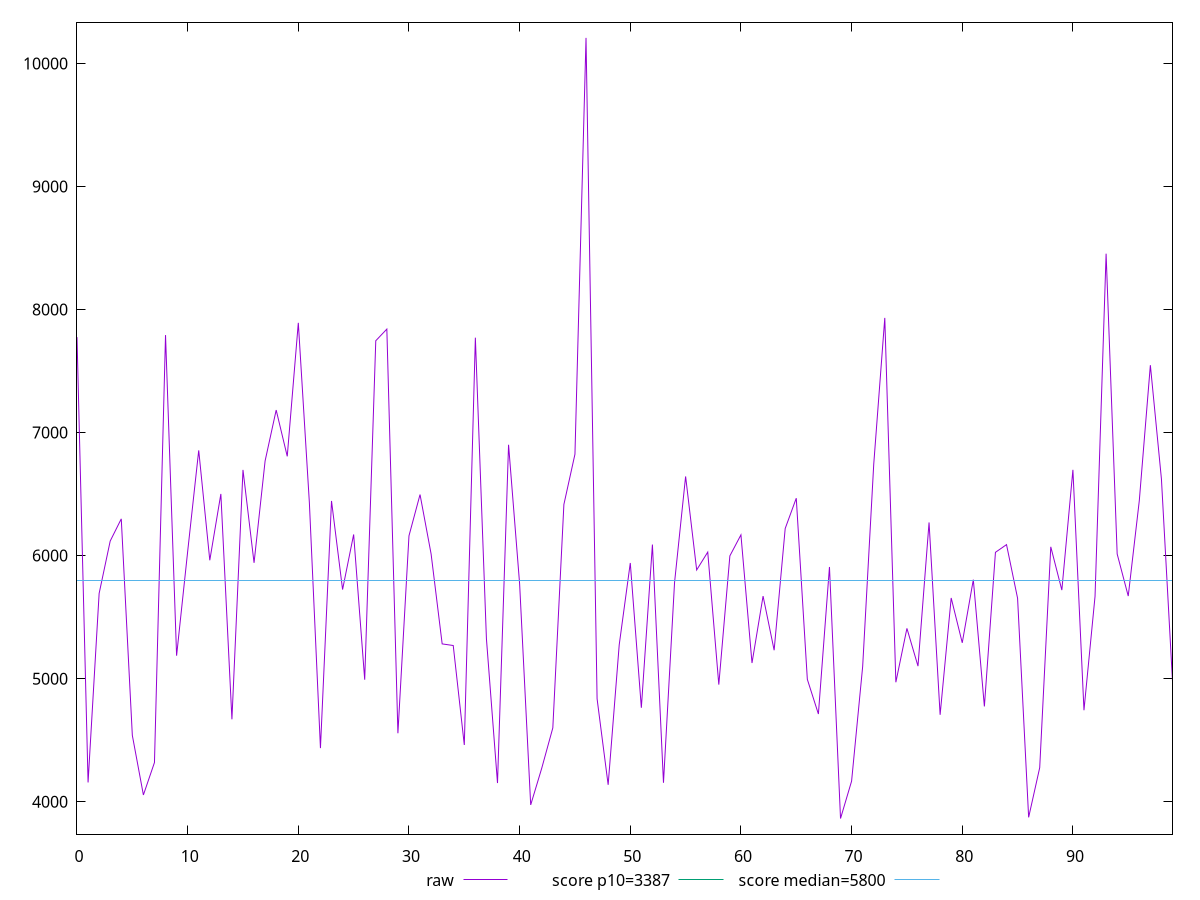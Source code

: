 reset

$raw <<EOF
0 7775.600514505921
1 4156.065307271527
2 5692.50243902964
3 6118.307554988243
4 6298.65601106117
5 4539.200320662196
6 4054.615080586157
7 4318.342485034413
8 7792.6814362249115
9 5186.542583384889
10 6032.873516697158
11 6855.4423556501315
12 5962.181857448172
13 6501.361958912306
14 4669.6375844001695
15 6696.537503752386
16 5941.318865070607
17 6770.0333207605045
18 7183.181051493351
19 6806.93376220219
20 7892.159835482871
21 6428.935540410624
22 4435.196193672062
23 6444.2641805312505
24 5724.068084899251
25 6171.78145622276
26 4991.38383182954
27 7746.413096242584
28 7841.12719867381
29 4555.969742464842
30 6160.684201922437
31 6496.214766416769
32 6013.384567928408
33 5282.398149645616
34 5269.316171173665
35 4460.882186824002
36 7771.198621275324
37 5324.306741813945
38 4151.577710016742
39 6900.950081470375
40 5769.409164866091
41 3973.6972925531086
42 4272.572690567719
43 4599.764912118155
44 6415.798330580376
45 6824.212682622411
46 10207.894548690108
47 4836.25635149888
48 4137.0615188648735
49 5274.814195766419
50 5940.0667425330485
51 4763.140853216793
52 6089.564571983197
53 4153.553992078204
54 5780.998029969275
55 6643.383008296736
56 5883.361432838971
57 6028.58922755029
58 4951.2692808392
59 5997.8369056003985
60 6168.707047708153
61 5127.085250431056
62 5670.806973062988
63 5230.965003653677
64 6220.435146582576
65 6466.6221276231945
66 4994.352023299031
67 4712.4988839054
68 5907.485498215457
69 3863.0944850124533
70 4167.040430202878
71 5097.934179332242
72 6741.715640253993
73 7932.074473871675
74 4970.63516350755
75 5408.594222492386
76 5101.765931398059
77 6269.397070512336
78 4706.156099724758
79 5655.729013051232
80 5291.26327037053
81 5804.466869953789
82 4773.9812138348325
83 6026.746074072498
84 6089.317029054926
85 5653.5188839570565
86 3872.6344249593512
87 4276.678522813628
88 6071.393776756634
89 5719.780592236085
90 6697.342991990987
91 4743.284017963085
92 5668.774845919721
93 8453.890456826093
94 6013.455269689601
95 5671.259726742933
96 6446.942904573198
97 7547.894560716699
98 6622.357126113984
99 4979.028983457994
EOF

set key outside below
set xrange [0:99]
set yrange [3736.1984837389:10334.790549963662]
set trange [3736.1984837389:10334.790549963662]
set terminal svg size 640, 500 enhanced background rgb 'white'
set output "report_00015_2021-02-09T16-11-33.973Z/speed-index/samples/pages+cached/raw/values.svg"

plot $raw title "raw" with line, \
     3387 title "score p10=3387", \
     5800 title "score median=5800"

reset
